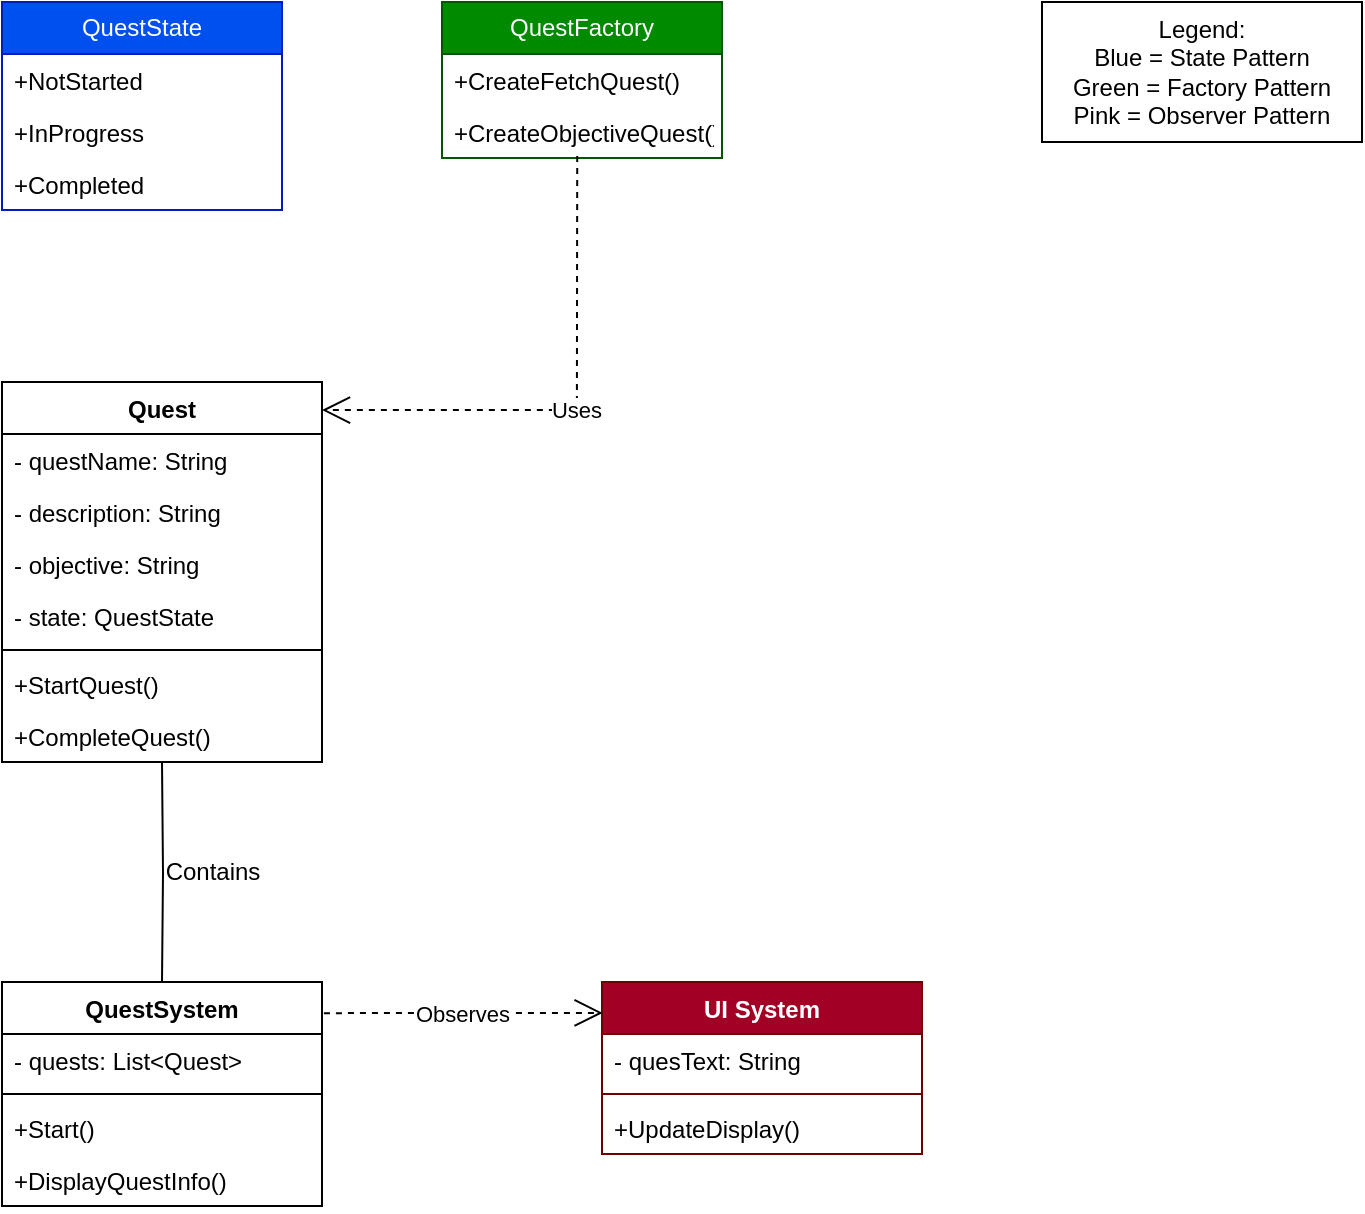 <mxfile version="26.2.14">
  <diagram name="Page-1" id="v_YPxcwyUbZT-XTWAobQ">
    <mxGraphModel dx="1426" dy="783" grid="1" gridSize="10" guides="1" tooltips="1" connect="1" arrows="1" fold="1" page="1" pageScale="1" pageWidth="850" pageHeight="1100" math="0" shadow="0">
      <root>
        <mxCell id="0" />
        <mxCell id="1" parent="0" />
        <mxCell id="KOnR7pPt4YeU4BsRdsK2-1" value="QuestState" style="swimlane;fontStyle=0;childLayout=stackLayout;horizontal=1;startSize=26;fillColor=#0050ef;horizontalStack=0;resizeParent=1;resizeParentMax=0;resizeLast=0;collapsible=1;marginBottom=0;whiteSpace=wrap;html=1;fontColor=#ffffff;strokeColor=#001DBC;" vertex="1" parent="1">
          <mxGeometry x="120" y="80" width="140" height="104" as="geometry">
            <mxRectangle x="120" y="80" width="100" height="30" as="alternateBounds" />
          </mxGeometry>
        </mxCell>
        <mxCell id="KOnR7pPt4YeU4BsRdsK2-2" value="+NotStarted" style="text;strokeColor=none;fillColor=none;align=left;verticalAlign=top;spacingLeft=4;spacingRight=4;overflow=hidden;rotatable=0;points=[[0,0.5],[1,0.5]];portConstraint=eastwest;whiteSpace=wrap;html=1;" vertex="1" parent="KOnR7pPt4YeU4BsRdsK2-1">
          <mxGeometry y="26" width="140" height="26" as="geometry" />
        </mxCell>
        <mxCell id="KOnR7pPt4YeU4BsRdsK2-3" value="+InProgress" style="text;strokeColor=none;fillColor=none;align=left;verticalAlign=top;spacingLeft=4;spacingRight=4;overflow=hidden;rotatable=0;points=[[0,0.5],[1,0.5]];portConstraint=eastwest;whiteSpace=wrap;html=1;" vertex="1" parent="KOnR7pPt4YeU4BsRdsK2-1">
          <mxGeometry y="52" width="140" height="26" as="geometry" />
        </mxCell>
        <mxCell id="KOnR7pPt4YeU4BsRdsK2-4" value="+Completed" style="text;strokeColor=none;fillColor=none;align=left;verticalAlign=top;spacingLeft=4;spacingRight=4;overflow=hidden;rotatable=0;points=[[0,0.5],[1,0.5]];portConstraint=eastwest;whiteSpace=wrap;html=1;" vertex="1" parent="KOnR7pPt4YeU4BsRdsK2-1">
          <mxGeometry y="78" width="140" height="26" as="geometry" />
        </mxCell>
        <mxCell id="KOnR7pPt4YeU4BsRdsK2-5" value="QuestFactory" style="swimlane;fontStyle=0;childLayout=stackLayout;horizontal=1;startSize=26;fillColor=#008a00;horizontalStack=0;resizeParent=1;resizeParentMax=0;resizeLast=0;collapsible=1;marginBottom=0;whiteSpace=wrap;html=1;fontColor=#ffffff;strokeColor=#005700;" vertex="1" parent="1">
          <mxGeometry x="340" y="80" width="140" height="78" as="geometry" />
        </mxCell>
        <mxCell id="KOnR7pPt4YeU4BsRdsK2-6" value="+CreateFetchQuest()" style="text;strokeColor=none;fillColor=none;align=left;verticalAlign=top;spacingLeft=4;spacingRight=4;overflow=hidden;rotatable=0;points=[[0,0.5],[1,0.5]];portConstraint=eastwest;whiteSpace=wrap;html=1;" vertex="1" parent="KOnR7pPt4YeU4BsRdsK2-5">
          <mxGeometry y="26" width="140" height="26" as="geometry" />
        </mxCell>
        <mxCell id="KOnR7pPt4YeU4BsRdsK2-7" value="+CreateObjectiveQuest()" style="text;strokeColor=none;fillColor=none;align=left;verticalAlign=top;spacingLeft=4;spacingRight=4;overflow=hidden;rotatable=0;points=[[0,0.5],[1,0.5]];portConstraint=eastwest;whiteSpace=wrap;html=1;" vertex="1" parent="KOnR7pPt4YeU4BsRdsK2-5">
          <mxGeometry y="52" width="140" height="26" as="geometry" />
        </mxCell>
        <mxCell id="KOnR7pPt4YeU4BsRdsK2-9" value="Quest" style="swimlane;fontStyle=1;align=center;verticalAlign=top;childLayout=stackLayout;horizontal=1;startSize=26;horizontalStack=0;resizeParent=1;resizeParentMax=0;resizeLast=0;collapsible=1;marginBottom=0;whiteSpace=wrap;html=1;" vertex="1" parent="1">
          <mxGeometry x="120" y="270" width="160" height="190" as="geometry" />
        </mxCell>
        <mxCell id="KOnR7pPt4YeU4BsRdsK2-10" value="- questName: String" style="text;strokeColor=none;fillColor=none;align=left;verticalAlign=top;spacingLeft=4;spacingRight=4;overflow=hidden;rotatable=0;points=[[0,0.5],[1,0.5]];portConstraint=eastwest;whiteSpace=wrap;html=1;" vertex="1" parent="KOnR7pPt4YeU4BsRdsK2-9">
          <mxGeometry y="26" width="160" height="26" as="geometry" />
        </mxCell>
        <mxCell id="KOnR7pPt4YeU4BsRdsK2-15" value="- description: String" style="text;strokeColor=none;fillColor=none;align=left;verticalAlign=top;spacingLeft=4;spacingRight=4;overflow=hidden;rotatable=0;points=[[0,0.5],[1,0.5]];portConstraint=eastwest;whiteSpace=wrap;html=1;" vertex="1" parent="KOnR7pPt4YeU4BsRdsK2-9">
          <mxGeometry y="52" width="160" height="26" as="geometry" />
        </mxCell>
        <mxCell id="KOnR7pPt4YeU4BsRdsK2-16" value="- objective: String" style="text;strokeColor=none;fillColor=none;align=left;verticalAlign=top;spacingLeft=4;spacingRight=4;overflow=hidden;rotatable=0;points=[[0,0.5],[1,0.5]];portConstraint=eastwest;whiteSpace=wrap;html=1;" vertex="1" parent="KOnR7pPt4YeU4BsRdsK2-9">
          <mxGeometry y="78" width="160" height="26" as="geometry" />
        </mxCell>
        <mxCell id="KOnR7pPt4YeU4BsRdsK2-17" value="- state: QuestState" style="text;strokeColor=none;fillColor=none;align=left;verticalAlign=top;spacingLeft=4;spacingRight=4;overflow=hidden;rotatable=0;points=[[0,0.5],[1,0.5]];portConstraint=eastwest;whiteSpace=wrap;html=1;" vertex="1" parent="KOnR7pPt4YeU4BsRdsK2-9">
          <mxGeometry y="104" width="160" height="26" as="geometry" />
        </mxCell>
        <mxCell id="KOnR7pPt4YeU4BsRdsK2-11" value="" style="line;strokeWidth=1;fillColor=none;align=left;verticalAlign=middle;spacingTop=-1;spacingLeft=3;spacingRight=3;rotatable=0;labelPosition=right;points=[];portConstraint=eastwest;strokeColor=inherit;" vertex="1" parent="KOnR7pPt4YeU4BsRdsK2-9">
          <mxGeometry y="130" width="160" height="8" as="geometry" />
        </mxCell>
        <mxCell id="KOnR7pPt4YeU4BsRdsK2-12" value="+StartQuest()" style="text;strokeColor=none;fillColor=none;align=left;verticalAlign=top;spacingLeft=4;spacingRight=4;overflow=hidden;rotatable=0;points=[[0,0.5],[1,0.5]];portConstraint=eastwest;whiteSpace=wrap;html=1;" vertex="1" parent="KOnR7pPt4YeU4BsRdsK2-9">
          <mxGeometry y="138" width="160" height="26" as="geometry" />
        </mxCell>
        <mxCell id="KOnR7pPt4YeU4BsRdsK2-18" value="+CompleteQuest()" style="text;strokeColor=none;fillColor=none;align=left;verticalAlign=top;spacingLeft=4;spacingRight=4;overflow=hidden;rotatable=0;points=[[0,0.5],[1,0.5]];portConstraint=eastwest;whiteSpace=wrap;html=1;" vertex="1" parent="KOnR7pPt4YeU4BsRdsK2-9">
          <mxGeometry y="164" width="160" height="26" as="geometry" />
        </mxCell>
        <mxCell id="KOnR7pPt4YeU4BsRdsK2-19" value="QuestSystem" style="swimlane;fontStyle=1;align=center;verticalAlign=top;childLayout=stackLayout;horizontal=1;startSize=26;horizontalStack=0;resizeParent=1;resizeParentMax=0;resizeLast=0;collapsible=1;marginBottom=0;whiteSpace=wrap;html=1;" vertex="1" parent="1">
          <mxGeometry x="120" y="570" width="160" height="112" as="geometry" />
        </mxCell>
        <mxCell id="KOnR7pPt4YeU4BsRdsK2-20" value="- quests: List&amp;lt;Quest&amp;gt;" style="text;strokeColor=none;fillColor=none;align=left;verticalAlign=top;spacingLeft=4;spacingRight=4;overflow=hidden;rotatable=0;points=[[0,0.5],[1,0.5]];portConstraint=eastwest;whiteSpace=wrap;html=1;" vertex="1" parent="KOnR7pPt4YeU4BsRdsK2-19">
          <mxGeometry y="26" width="160" height="26" as="geometry" />
        </mxCell>
        <mxCell id="KOnR7pPt4YeU4BsRdsK2-24" value="" style="line;strokeWidth=1;fillColor=none;align=left;verticalAlign=middle;spacingTop=-1;spacingLeft=3;spacingRight=3;rotatable=0;labelPosition=right;points=[];portConstraint=eastwest;strokeColor=inherit;" vertex="1" parent="KOnR7pPt4YeU4BsRdsK2-19">
          <mxGeometry y="52" width="160" height="8" as="geometry" />
        </mxCell>
        <mxCell id="KOnR7pPt4YeU4BsRdsK2-25" value="+Start()" style="text;strokeColor=none;fillColor=none;align=left;verticalAlign=top;spacingLeft=4;spacingRight=4;overflow=hidden;rotatable=0;points=[[0,0.5],[1,0.5]];portConstraint=eastwest;whiteSpace=wrap;html=1;" vertex="1" parent="KOnR7pPt4YeU4BsRdsK2-19">
          <mxGeometry y="60" width="160" height="26" as="geometry" />
        </mxCell>
        <mxCell id="KOnR7pPt4YeU4BsRdsK2-26" value="+DisplayQuestInfo()" style="text;strokeColor=none;fillColor=none;align=left;verticalAlign=top;spacingLeft=4;spacingRight=4;overflow=hidden;rotatable=0;points=[[0,0.5],[1,0.5]];portConstraint=eastwest;whiteSpace=wrap;html=1;" vertex="1" parent="KOnR7pPt4YeU4BsRdsK2-19">
          <mxGeometry y="86" width="160" height="26" as="geometry" />
        </mxCell>
        <mxCell id="KOnR7pPt4YeU4BsRdsK2-27" value="UI System" style="swimlane;fontStyle=1;align=center;verticalAlign=top;childLayout=stackLayout;horizontal=1;startSize=26;horizontalStack=0;resizeParent=1;resizeParentMax=0;resizeLast=0;collapsible=1;marginBottom=0;whiteSpace=wrap;html=1;fillColor=#a20025;fontColor=#ffffff;strokeColor=#6F0000;" vertex="1" parent="1">
          <mxGeometry x="420" y="570" width="160" height="86" as="geometry" />
        </mxCell>
        <mxCell id="KOnR7pPt4YeU4BsRdsK2-28" value="- quesText: String" style="text;strokeColor=none;fillColor=none;align=left;verticalAlign=top;spacingLeft=4;spacingRight=4;overflow=hidden;rotatable=0;points=[[0,0.5],[1,0.5]];portConstraint=eastwest;whiteSpace=wrap;html=1;" vertex="1" parent="KOnR7pPt4YeU4BsRdsK2-27">
          <mxGeometry y="26" width="160" height="26" as="geometry" />
        </mxCell>
        <mxCell id="KOnR7pPt4YeU4BsRdsK2-29" value="" style="line;strokeWidth=1;fillColor=none;align=left;verticalAlign=middle;spacingTop=-1;spacingLeft=3;spacingRight=3;rotatable=0;labelPosition=right;points=[];portConstraint=eastwest;strokeColor=inherit;" vertex="1" parent="KOnR7pPt4YeU4BsRdsK2-27">
          <mxGeometry y="52" width="160" height="8" as="geometry" />
        </mxCell>
        <mxCell id="KOnR7pPt4YeU4BsRdsK2-31" value="+UpdateDisplay()" style="text;strokeColor=none;fillColor=none;align=left;verticalAlign=top;spacingLeft=4;spacingRight=4;overflow=hidden;rotatable=0;points=[[0,0.5],[1,0.5]];portConstraint=eastwest;whiteSpace=wrap;html=1;" vertex="1" parent="KOnR7pPt4YeU4BsRdsK2-27">
          <mxGeometry y="60" width="160" height="26" as="geometry" />
        </mxCell>
        <mxCell id="KOnR7pPt4YeU4BsRdsK2-33" value="Legend:&lt;br&gt;Blue = State Pattern&lt;div&gt;Green = Factory Pattern&lt;/div&gt;&lt;div&gt;Pink = Observer Pattern&lt;/div&gt;" style="html=1;whiteSpace=wrap;" vertex="1" parent="1">
          <mxGeometry x="640" y="80" width="160" height="70" as="geometry" />
        </mxCell>
        <mxCell id="KOnR7pPt4YeU4BsRdsK2-34" value="Uses" style="endArrow=open;endSize=12;dashed=1;html=1;rounded=0;exitX=0.483;exitY=0.962;exitDx=0;exitDy=0;exitPerimeter=0;entryX=1.016;entryY=0.074;entryDx=0;entryDy=0;entryPerimeter=0;" edge="1" parent="1" source="KOnR7pPt4YeU4BsRdsK2-7">
          <mxGeometry x="0.002" width="160" relative="1" as="geometry">
            <mxPoint x="405.48" y="157.246" as="sourcePoint" />
            <mxPoint x="280.0" y="284.06" as="targetPoint" />
            <Array as="points">
              <mxPoint x="407.44" y="284" />
            </Array>
            <mxPoint as="offset" />
          </mxGeometry>
        </mxCell>
        <mxCell id="KOnR7pPt4YeU4BsRdsK2-35" value="" style="endArrow=none;html=1;edgeStyle=orthogonalEdgeStyle;rounded=0;entryX=0.5;entryY=0;entryDx=0;entryDy=0;" edge="1" parent="1" target="KOnR7pPt4YeU4BsRdsK2-19">
          <mxGeometry relative="1" as="geometry">
            <mxPoint x="200" y="460" as="sourcePoint" />
            <mxPoint x="330" y="510" as="targetPoint" />
          </mxGeometry>
        </mxCell>
        <mxCell id="KOnR7pPt4YeU4BsRdsK2-38" value="Contains" style="text;html=1;align=center;verticalAlign=middle;resizable=0;points=[];autosize=1;strokeColor=none;fillColor=none;" vertex="1" parent="1">
          <mxGeometry x="190" y="500" width="70" height="30" as="geometry" />
        </mxCell>
        <mxCell id="KOnR7pPt4YeU4BsRdsK2-39" value="Observes" style="endArrow=open;endSize=12;dashed=1;html=1;rounded=0;exitX=1.006;exitY=0.139;exitDx=0;exitDy=0;exitPerimeter=0;entryX=0.002;entryY=0.18;entryDx=0;entryDy=0;entryPerimeter=0;" edge="1" parent="1" source="KOnR7pPt4YeU4BsRdsK2-19" target="KOnR7pPt4YeU4BsRdsK2-27">
          <mxGeometry width="160" relative="1" as="geometry">
            <mxPoint x="290" y="620" as="sourcePoint" />
            <mxPoint x="460" y="580" as="targetPoint" />
          </mxGeometry>
        </mxCell>
      </root>
    </mxGraphModel>
  </diagram>
</mxfile>
